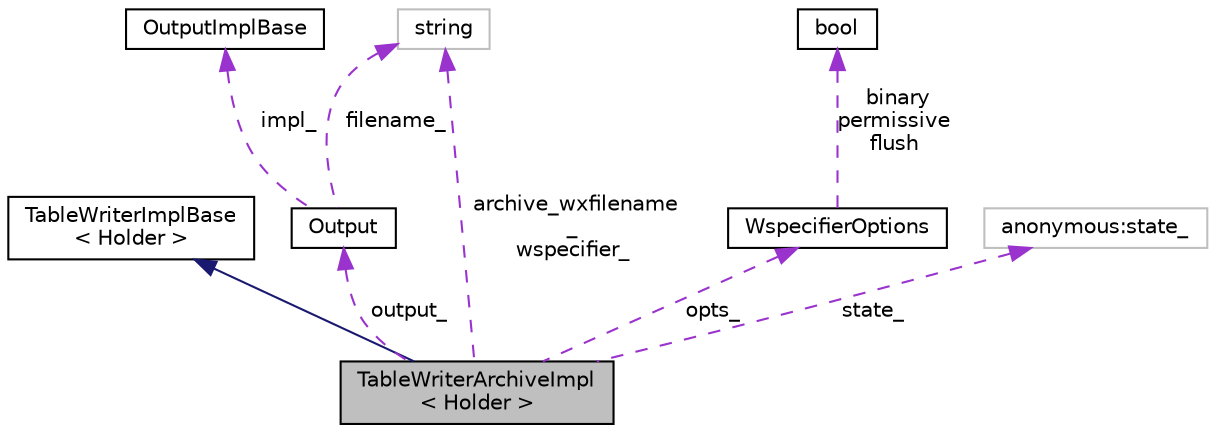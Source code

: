 digraph "TableWriterArchiveImpl&lt; Holder &gt;"
{
  edge [fontname="Helvetica",fontsize="10",labelfontname="Helvetica",labelfontsize="10"];
  node [fontname="Helvetica",fontsize="10",shape=record];
  Node2 [label="TableWriterArchiveImpl\l\< Holder \>",height=0.2,width=0.4,color="black", fillcolor="grey75", style="filled", fontcolor="black"];
  Node3 -> Node2 [dir="back",color="midnightblue",fontsize="10",style="solid",fontname="Helvetica"];
  Node3 [label="TableWriterImplBase\l\< Holder \>",height=0.2,width=0.4,color="black", fillcolor="white", style="filled",URL="$classkaldi_1_1TableWriterImplBase.html"];
  Node4 -> Node2 [dir="back",color="darkorchid3",fontsize="10",style="dashed",label=" output_" ,fontname="Helvetica"];
  Node4 [label="Output",height=0.2,width=0.4,color="black", fillcolor="white", style="filled",URL="$classkaldi_1_1Output.html"];
  Node5 -> Node4 [dir="back",color="darkorchid3",fontsize="10",style="dashed",label=" impl_" ,fontname="Helvetica"];
  Node5 [label="OutputImplBase",height=0.2,width=0.4,color="black", fillcolor="white", style="filled",URL="$classkaldi_1_1OutputImplBase.html"];
  Node6 -> Node4 [dir="back",color="darkorchid3",fontsize="10",style="dashed",label=" filename_" ,fontname="Helvetica"];
  Node6 [label="string",height=0.2,width=0.4,color="grey75", fillcolor="white", style="filled"];
  Node7 -> Node2 [dir="back",color="darkorchid3",fontsize="10",style="dashed",label=" opts_" ,fontname="Helvetica"];
  Node7 [label="WspecifierOptions",height=0.2,width=0.4,color="black", fillcolor="white", style="filled",URL="$structkaldi_1_1WspecifierOptions.html"];
  Node8 -> Node7 [dir="back",color="darkorchid3",fontsize="10",style="dashed",label=" binary\npermissive\nflush" ,fontname="Helvetica"];
  Node8 [label="bool",height=0.2,width=0.4,color="black", fillcolor="white", style="filled",URL="$classbool.html"];
  Node6 -> Node2 [dir="back",color="darkorchid3",fontsize="10",style="dashed",label=" archive_wxfilename\l_\nwspecifier_" ,fontname="Helvetica"];
  Node9 -> Node2 [dir="back",color="darkorchid3",fontsize="10",style="dashed",label=" state_" ,fontname="Helvetica"];
  Node9 [label="anonymous:state_",height=0.2,width=0.4,color="grey75", fillcolor="white", style="filled"];
}
